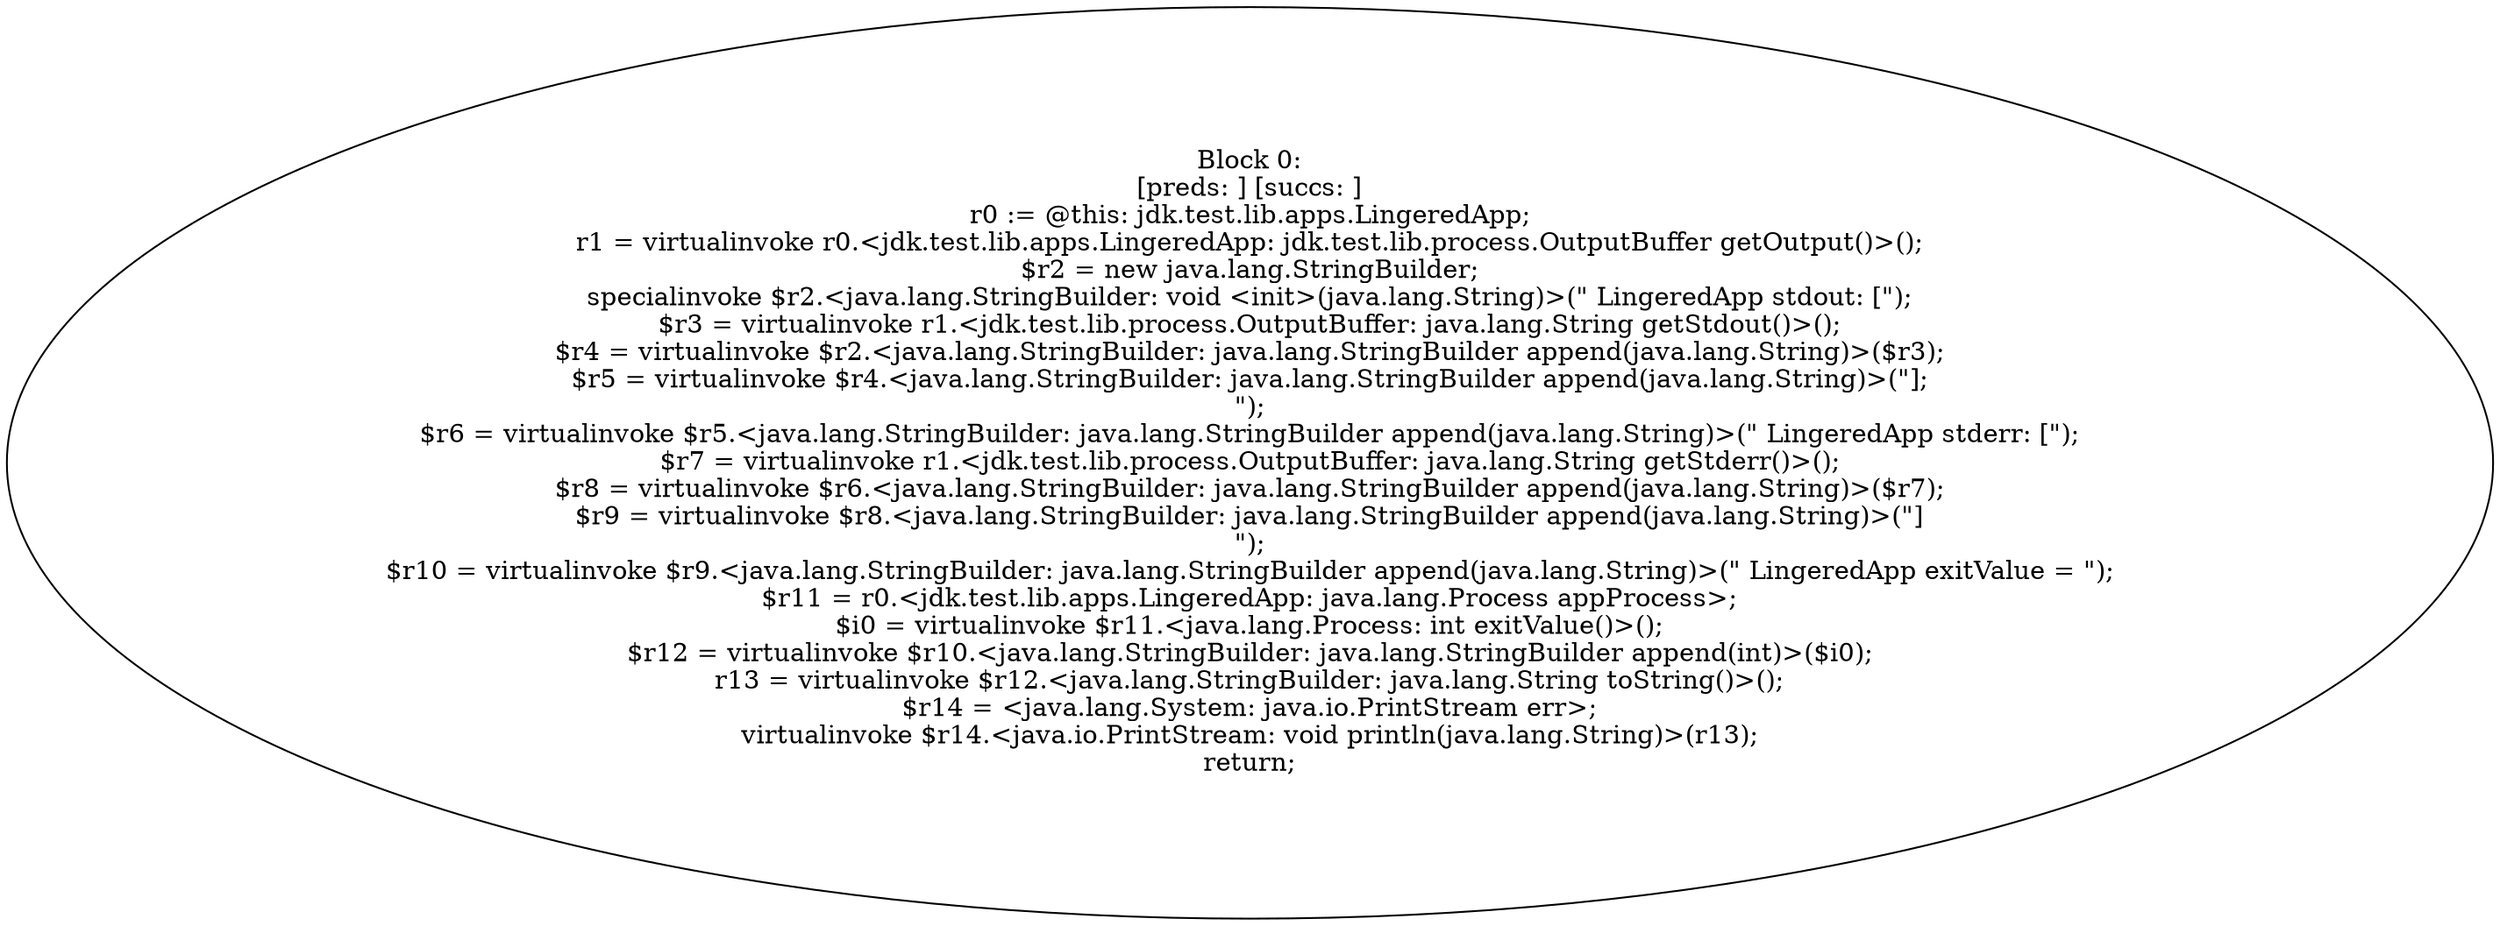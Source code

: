 digraph "unitGraph" {
    "Block 0:
[preds: ] [succs: ]
r0 := @this: jdk.test.lib.apps.LingeredApp;
r1 = virtualinvoke r0.<jdk.test.lib.apps.LingeredApp: jdk.test.lib.process.OutputBuffer getOutput()>();
$r2 = new java.lang.StringBuilder;
specialinvoke $r2.<java.lang.StringBuilder: void <init>(java.lang.String)>(\" LingeredApp stdout: [\");
$r3 = virtualinvoke r1.<jdk.test.lib.process.OutputBuffer: java.lang.String getStdout()>();
$r4 = virtualinvoke $r2.<java.lang.StringBuilder: java.lang.StringBuilder append(java.lang.String)>($r3);
$r5 = virtualinvoke $r4.<java.lang.StringBuilder: java.lang.StringBuilder append(java.lang.String)>(\"];\n\");
$r6 = virtualinvoke $r5.<java.lang.StringBuilder: java.lang.StringBuilder append(java.lang.String)>(\" LingeredApp stderr: [\");
$r7 = virtualinvoke r1.<jdk.test.lib.process.OutputBuffer: java.lang.String getStderr()>();
$r8 = virtualinvoke $r6.<java.lang.StringBuilder: java.lang.StringBuilder append(java.lang.String)>($r7);
$r9 = virtualinvoke $r8.<java.lang.StringBuilder: java.lang.StringBuilder append(java.lang.String)>(\"]\n\");
$r10 = virtualinvoke $r9.<java.lang.StringBuilder: java.lang.StringBuilder append(java.lang.String)>(\" LingeredApp exitValue = \");
$r11 = r0.<jdk.test.lib.apps.LingeredApp: java.lang.Process appProcess>;
$i0 = virtualinvoke $r11.<java.lang.Process: int exitValue()>();
$r12 = virtualinvoke $r10.<java.lang.StringBuilder: java.lang.StringBuilder append(int)>($i0);
r13 = virtualinvoke $r12.<java.lang.StringBuilder: java.lang.String toString()>();
$r14 = <java.lang.System: java.io.PrintStream err>;
virtualinvoke $r14.<java.io.PrintStream: void println(java.lang.String)>(r13);
return;
"
}
